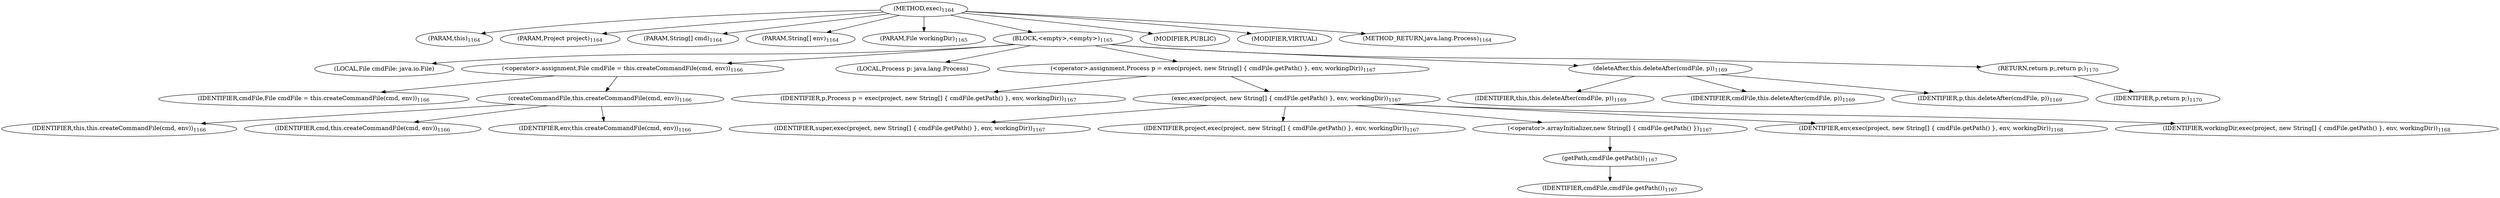 digraph "exec" {  
"2468" [label = <(METHOD,exec)<SUB>1164</SUB>> ]
"217" [label = <(PARAM,this)<SUB>1164</SUB>> ]
"2469" [label = <(PARAM,Project project)<SUB>1164</SUB>> ]
"2470" [label = <(PARAM,String[] cmd)<SUB>1164</SUB>> ]
"2471" [label = <(PARAM,String[] env)<SUB>1164</SUB>> ]
"2472" [label = <(PARAM,File workingDir)<SUB>1165</SUB>> ]
"2473" [label = <(BLOCK,&lt;empty&gt;,&lt;empty&gt;)<SUB>1165</SUB>> ]
"2474" [label = <(LOCAL,File cmdFile: java.io.File)> ]
"2475" [label = <(&lt;operator&gt;.assignment,File cmdFile = this.createCommandFile(cmd, env))<SUB>1166</SUB>> ]
"2476" [label = <(IDENTIFIER,cmdFile,File cmdFile = this.createCommandFile(cmd, env))<SUB>1166</SUB>> ]
"2477" [label = <(createCommandFile,this.createCommandFile(cmd, env))<SUB>1166</SUB>> ]
"216" [label = <(IDENTIFIER,this,this.createCommandFile(cmd, env))<SUB>1166</SUB>> ]
"2478" [label = <(IDENTIFIER,cmd,this.createCommandFile(cmd, env))<SUB>1166</SUB>> ]
"2479" [label = <(IDENTIFIER,env,this.createCommandFile(cmd, env))<SUB>1166</SUB>> ]
"2480" [label = <(LOCAL,Process p: java.lang.Process)> ]
"2481" [label = <(&lt;operator&gt;.assignment,Process p = exec(project, new String[] { cmdFile.getPath() }, env, workingDir))<SUB>1167</SUB>> ]
"2482" [label = <(IDENTIFIER,p,Process p = exec(project, new String[] { cmdFile.getPath() }, env, workingDir))<SUB>1167</SUB>> ]
"2483" [label = <(exec,exec(project, new String[] { cmdFile.getPath() }, env, workingDir))<SUB>1167</SUB>> ]
"2484" [label = <(IDENTIFIER,super,exec(project, new String[] { cmdFile.getPath() }, env, workingDir))<SUB>1167</SUB>> ]
"2485" [label = <(IDENTIFIER,project,exec(project, new String[] { cmdFile.getPath() }, env, workingDir))<SUB>1167</SUB>> ]
"2486" [label = <(&lt;operator&gt;.arrayInitializer,new String[] { cmdFile.getPath() })<SUB>1167</SUB>> ]
"2487" [label = <(getPath,cmdFile.getPath())<SUB>1167</SUB>> ]
"2488" [label = <(IDENTIFIER,cmdFile,cmdFile.getPath())<SUB>1167</SUB>> ]
"2489" [label = <(IDENTIFIER,env,exec(project, new String[] { cmdFile.getPath() }, env, workingDir))<SUB>1168</SUB>> ]
"2490" [label = <(IDENTIFIER,workingDir,exec(project, new String[] { cmdFile.getPath() }, env, workingDir))<SUB>1168</SUB>> ]
"2491" [label = <(deleteAfter,this.deleteAfter(cmdFile, p))<SUB>1169</SUB>> ]
"218" [label = <(IDENTIFIER,this,this.deleteAfter(cmdFile, p))<SUB>1169</SUB>> ]
"2492" [label = <(IDENTIFIER,cmdFile,this.deleteAfter(cmdFile, p))<SUB>1169</SUB>> ]
"2493" [label = <(IDENTIFIER,p,this.deleteAfter(cmdFile, p))<SUB>1169</SUB>> ]
"2494" [label = <(RETURN,return p;,return p;)<SUB>1170</SUB>> ]
"2495" [label = <(IDENTIFIER,p,return p;)<SUB>1170</SUB>> ]
"2496" [label = <(MODIFIER,PUBLIC)> ]
"2497" [label = <(MODIFIER,VIRTUAL)> ]
"2498" [label = <(METHOD_RETURN,java.lang.Process)<SUB>1164</SUB>> ]
  "2468" -> "217" 
  "2468" -> "2469" 
  "2468" -> "2470" 
  "2468" -> "2471" 
  "2468" -> "2472" 
  "2468" -> "2473" 
  "2468" -> "2496" 
  "2468" -> "2497" 
  "2468" -> "2498" 
  "2473" -> "2474" 
  "2473" -> "2475" 
  "2473" -> "2480" 
  "2473" -> "2481" 
  "2473" -> "2491" 
  "2473" -> "2494" 
  "2475" -> "2476" 
  "2475" -> "2477" 
  "2477" -> "216" 
  "2477" -> "2478" 
  "2477" -> "2479" 
  "2481" -> "2482" 
  "2481" -> "2483" 
  "2483" -> "2484" 
  "2483" -> "2485" 
  "2483" -> "2486" 
  "2483" -> "2489" 
  "2483" -> "2490" 
  "2486" -> "2487" 
  "2487" -> "2488" 
  "2491" -> "218" 
  "2491" -> "2492" 
  "2491" -> "2493" 
  "2494" -> "2495" 
}
